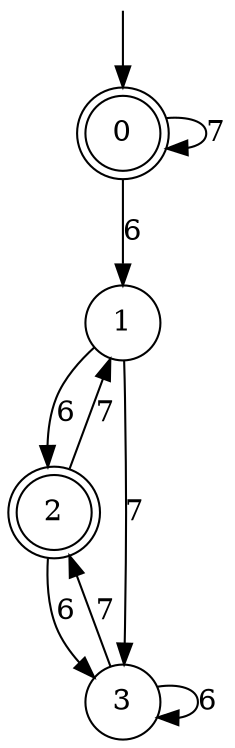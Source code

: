 digraph g {

	s0 [shape="doublecircle" label="0"];
	s1 [shape="circle" label="1"];
	s2 [shape="doublecircle" label="2"];
	s3 [shape="circle" label="3"];
	s0 -> s1 [label="6"];
	s0 -> s0 [label="7"];
	s1 -> s2 [label="6"];
	s1 -> s3 [label="7"];
	s2 -> s3 [label="6"];
	s2 -> s1 [label="7"];
	s3 -> s3 [label="6"];
	s3 -> s2 [label="7"];

__start0 [label="" shape="none" width="0" height="0"];
__start0 -> s0;

}
